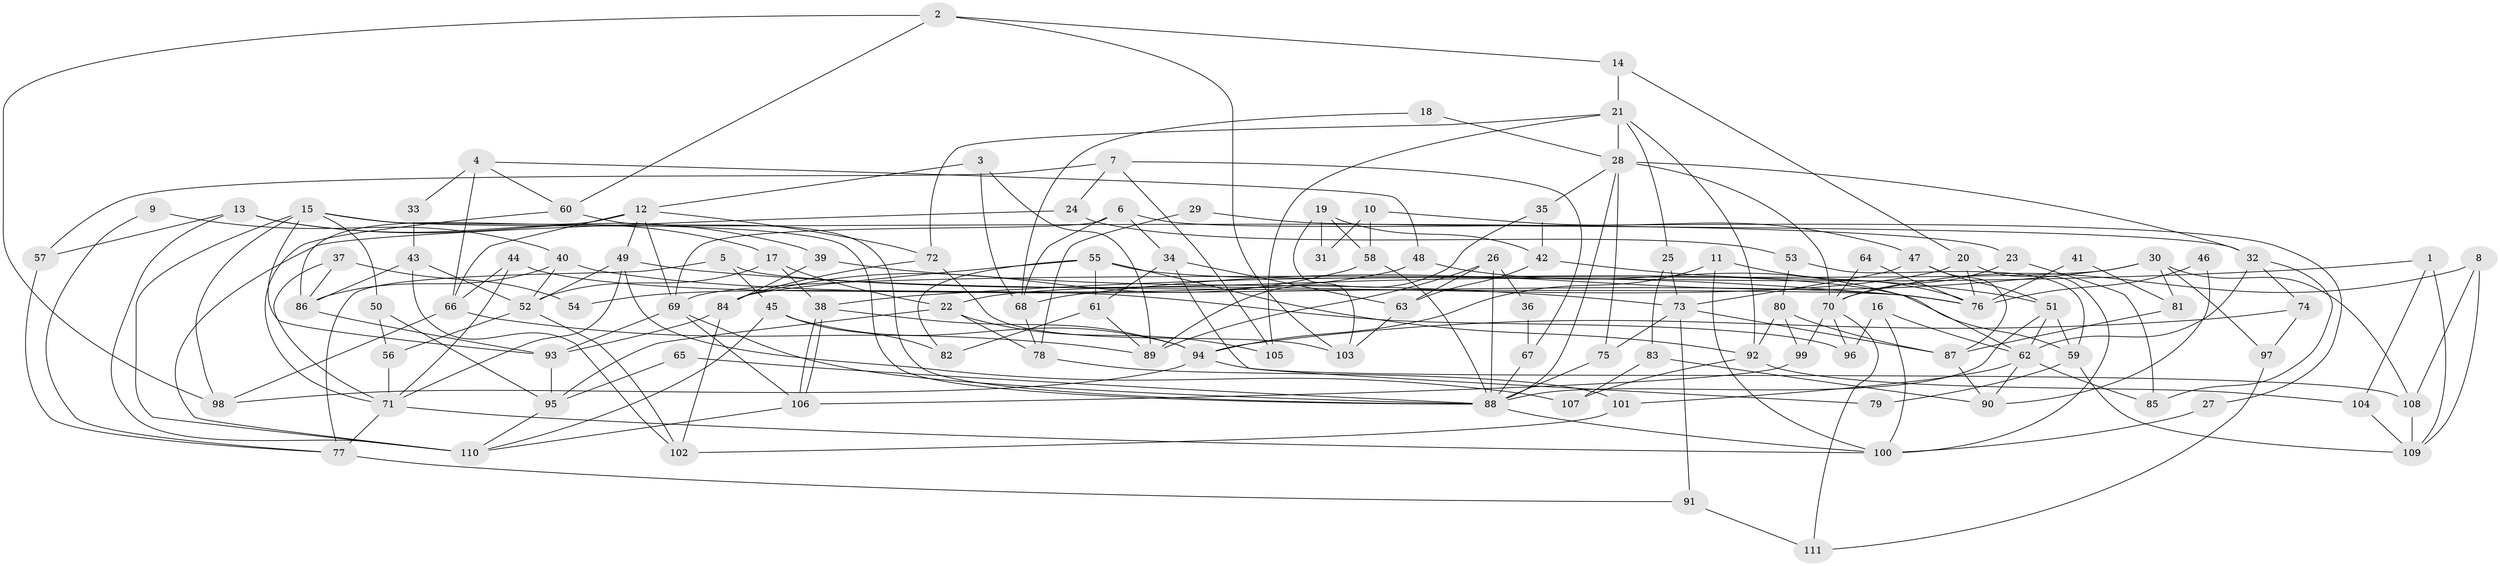 // coarse degree distribution, {5: 0.19480519480519481, 4: 0.23376623376623376, 2: 0.12987012987012986, 3: 0.2597402597402597, 6: 0.025974025974025976, 7: 0.07792207792207792, 9: 0.012987012987012988, 10: 0.025974025974025976, 8: 0.025974025974025976, 12: 0.012987012987012988}
// Generated by graph-tools (version 1.1) at 2025/54/03/04/25 21:54:24]
// undirected, 111 vertices, 222 edges
graph export_dot {
graph [start="1"]
  node [color=gray90,style=filled];
  1;
  2;
  3;
  4;
  5;
  6;
  7;
  8;
  9;
  10;
  11;
  12;
  13;
  14;
  15;
  16;
  17;
  18;
  19;
  20;
  21;
  22;
  23;
  24;
  25;
  26;
  27;
  28;
  29;
  30;
  31;
  32;
  33;
  34;
  35;
  36;
  37;
  38;
  39;
  40;
  41;
  42;
  43;
  44;
  45;
  46;
  47;
  48;
  49;
  50;
  51;
  52;
  53;
  54;
  55;
  56;
  57;
  58;
  59;
  60;
  61;
  62;
  63;
  64;
  65;
  66;
  67;
  68;
  69;
  70;
  71;
  72;
  73;
  74;
  75;
  76;
  77;
  78;
  79;
  80;
  81;
  82;
  83;
  84;
  85;
  86;
  87;
  88;
  89;
  90;
  91;
  92;
  93;
  94;
  95;
  96;
  97;
  98;
  99;
  100;
  101;
  102;
  103;
  104;
  105;
  106;
  107;
  108;
  109;
  110;
  111;
  1 -- 109;
  1 -- 38;
  1 -- 104;
  2 -- 60;
  2 -- 98;
  2 -- 14;
  2 -- 103;
  3 -- 12;
  3 -- 89;
  3 -- 68;
  4 -- 60;
  4 -- 66;
  4 -- 33;
  4 -- 48;
  5 -- 45;
  5 -- 77;
  5 -- 76;
  6 -- 68;
  6 -- 69;
  6 -- 27;
  6 -- 34;
  7 -- 105;
  7 -- 24;
  7 -- 57;
  7 -- 67;
  8 -- 70;
  8 -- 108;
  8 -- 109;
  9 -- 40;
  9 -- 77;
  10 -- 47;
  10 -- 58;
  10 -- 31;
  11 -- 100;
  11 -- 76;
  11 -- 94;
  12 -- 69;
  12 -- 66;
  12 -- 49;
  12 -- 72;
  12 -- 86;
  13 -- 17;
  13 -- 110;
  13 -- 39;
  13 -- 57;
  14 -- 20;
  14 -- 21;
  15 -- 88;
  15 -- 110;
  15 -- 23;
  15 -- 50;
  15 -- 93;
  15 -- 98;
  16 -- 100;
  16 -- 62;
  16 -- 96;
  17 -- 22;
  17 -- 52;
  17 -- 38;
  18 -- 28;
  18 -- 68;
  19 -- 42;
  19 -- 103;
  19 -- 31;
  19 -- 58;
  20 -- 76;
  20 -- 100;
  20 -- 22;
  21 -- 72;
  21 -- 25;
  21 -- 28;
  21 -- 92;
  21 -- 105;
  22 -- 95;
  22 -- 78;
  22 -- 105;
  23 -- 70;
  23 -- 85;
  24 -- 53;
  24 -- 110;
  25 -- 73;
  25 -- 83;
  26 -- 88;
  26 -- 63;
  26 -- 36;
  26 -- 89;
  27 -- 100;
  28 -- 88;
  28 -- 32;
  28 -- 35;
  28 -- 70;
  28 -- 75;
  29 -- 32;
  29 -- 78;
  30 -- 108;
  30 -- 68;
  30 -- 69;
  30 -- 81;
  30 -- 97;
  32 -- 62;
  32 -- 74;
  32 -- 85;
  33 -- 43;
  34 -- 63;
  34 -- 61;
  34 -- 79;
  35 -- 89;
  35 -- 42;
  36 -- 67;
  37 -- 71;
  37 -- 86;
  37 -- 54;
  38 -- 106;
  38 -- 106;
  38 -- 94;
  39 -- 73;
  39 -- 84;
  40 -- 86;
  40 -- 76;
  40 -- 52;
  41 -- 81;
  41 -- 76;
  42 -- 51;
  42 -- 63;
  43 -- 86;
  43 -- 102;
  43 -- 52;
  44 -- 66;
  44 -- 71;
  44 -- 96;
  45 -- 94;
  45 -- 110;
  45 -- 82;
  46 -- 76;
  46 -- 90;
  47 -- 51;
  47 -- 73;
  47 -- 87;
  48 -- 62;
  48 -- 54;
  49 -- 52;
  49 -- 71;
  49 -- 76;
  49 -- 107;
  50 -- 56;
  50 -- 95;
  51 -- 88;
  51 -- 59;
  51 -- 62;
  52 -- 56;
  52 -- 102;
  53 -- 80;
  53 -- 59;
  55 -- 92;
  55 -- 61;
  55 -- 59;
  55 -- 82;
  55 -- 84;
  56 -- 71;
  57 -- 77;
  58 -- 84;
  58 -- 88;
  59 -- 109;
  59 -- 79;
  60 -- 88;
  60 -- 71;
  61 -- 82;
  61 -- 89;
  62 -- 85;
  62 -- 90;
  62 -- 101;
  63 -- 103;
  64 -- 76;
  64 -- 70;
  65 -- 88;
  65 -- 95;
  66 -- 89;
  66 -- 98;
  67 -- 88;
  68 -- 78;
  69 -- 93;
  69 -- 88;
  69 -- 106;
  70 -- 96;
  70 -- 99;
  70 -- 111;
  71 -- 77;
  71 -- 100;
  72 -- 84;
  72 -- 103;
  73 -- 87;
  73 -- 75;
  73 -- 91;
  74 -- 94;
  74 -- 97;
  75 -- 88;
  77 -- 91;
  78 -- 101;
  80 -- 99;
  80 -- 92;
  80 -- 87;
  81 -- 87;
  83 -- 90;
  83 -- 107;
  84 -- 93;
  84 -- 102;
  86 -- 93;
  87 -- 90;
  88 -- 100;
  91 -- 111;
  92 -- 107;
  92 -- 104;
  93 -- 95;
  94 -- 98;
  94 -- 108;
  95 -- 110;
  97 -- 111;
  99 -- 106;
  101 -- 102;
  104 -- 109;
  106 -- 110;
  108 -- 109;
}
